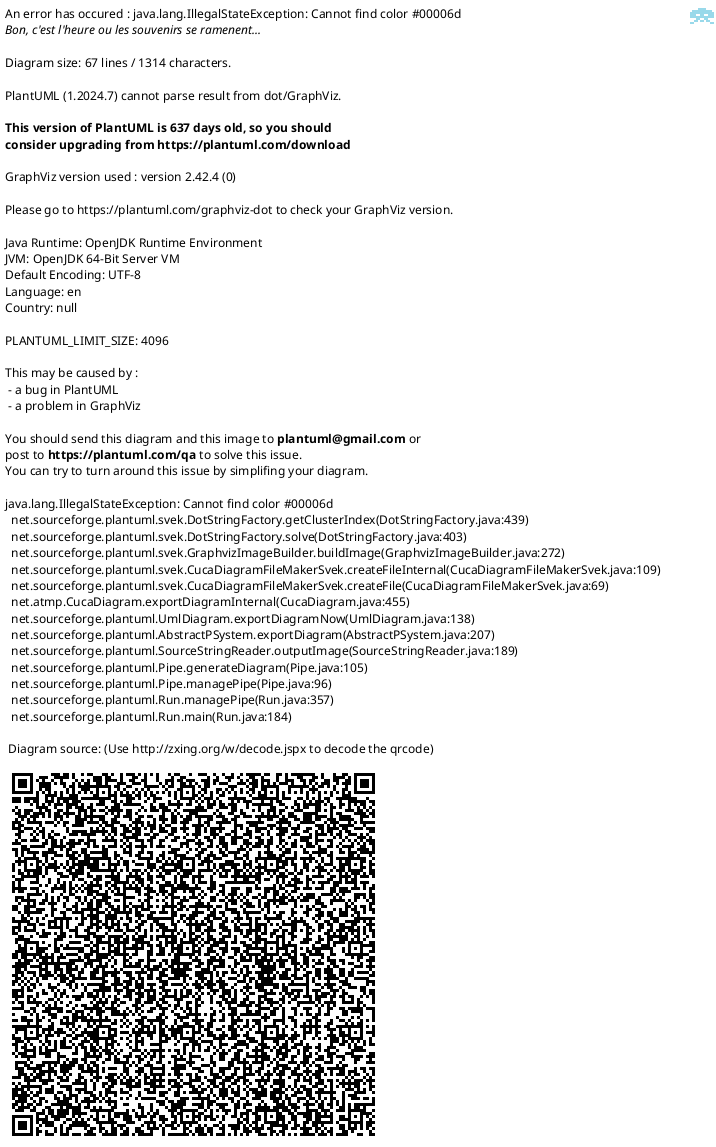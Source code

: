 @startuml

' States with labels and stereotypes
state STATE1
state STATE2 <<stereotype>>
state STATE3 : State 3
state STATE4 <<stereotype>> : State 4

' Add state to label
STATE1 : State 1

' Composite states
state STATE4 {
    state STATE5 <<end>>
    state STATE6 <<stereotype>>
    state STATE7 : State 7
    state STATE8 <<stereotype>> : State 8
    state STATE9 {

    }
    state STATE10 {
        state STATE11
        STATE1 --> STATE11
    }
}
state STATE12 {
    ' Nothing here
}

' Directional arrow transitions
[*] -right-> STATE1
STATE1 -left-> STATE2
STATE2 -up-> STATE3
STATE4 -down-> STATE5
STATE2 --> [*]

/' Choice stereotype and conditional transitions '/
state STATE13 <<choice>> : this is a choice
STATE13 --> STATE4 : [else]
STATE13 --> STATE3 : [a > b] text here too

/'
    Entry and
    exit states
'/
state STATE14 {
    state ENTRY <<entryPoint>> : text here too
    state EXIT <<exitPoint>>
    state IN_PIN <<inputPin>> : text here too
    state OUT_PIN <<outputPin>>
    state EXP_IN <<expansionInput>> : text here too
    state EXP_OUT <<expansionOutput>>
}

' State aliasing
state "State 15" as STATE15 <<stereotype>>
state "State 16" as STATE16
state "State 17" as STATE17 <<stereotype>> {
    state STATE18
}
state "State 19" as STATE19 <<stereotype>> {
    STATE19 : label here
}

' Anchored notes
note right of STATE14 : this is state 14
note left of STATE14: this is state 14
' Anchored block notes
note right of STATE12
    this is state 12
    .
end note
note left of STATE12
    this is state 12

end note

' Floating note
note "this note is lost" as N1

@enduml